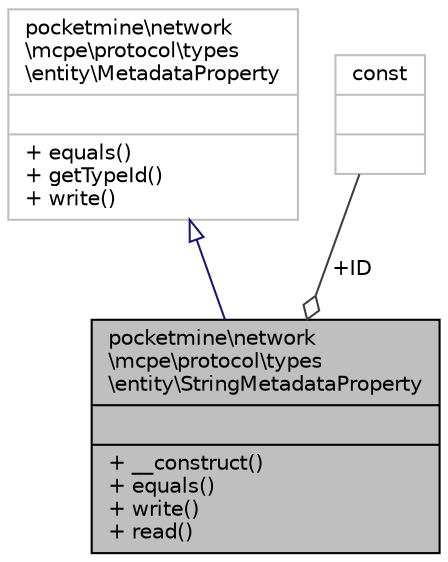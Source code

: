 digraph "pocketmine\network\mcpe\protocol\types\entity\StringMetadataProperty"
{
 // INTERACTIVE_SVG=YES
 // LATEX_PDF_SIZE
  edge [fontname="Helvetica",fontsize="10",labelfontname="Helvetica",labelfontsize="10"];
  node [fontname="Helvetica",fontsize="10",shape=record];
  Node1 [label="{pocketmine\\network\l\\mcpe\\protocol\\types\l\\entity\\StringMetadataProperty\n||+ __construct()\l+ equals()\l+ write()\l+ read()\l}",height=0.2,width=0.4,color="black", fillcolor="grey75", style="filled", fontcolor="black",tooltip=" "];
  Node2 -> Node1 [dir="back",color="midnightblue",fontsize="10",style="solid",arrowtail="onormal",fontname="Helvetica"];
  Node2 [label="{pocketmine\\network\l\\mcpe\\protocol\\types\l\\entity\\MetadataProperty\n||+ equals()\l+ getTypeId()\l+ write()\l}",height=0.2,width=0.4,color="grey75", fillcolor="white", style="filled",URL="$d0/d15/interfacepocketmine_1_1network_1_1mcpe_1_1protocol_1_1types_1_1entity_1_1_metadata_property.html",tooltip=" "];
  Node3 -> Node1 [color="grey25",fontsize="10",style="solid",label=" +ID" ,arrowhead="odiamond",fontname="Helvetica"];
  Node3 [label="{const\n||}",height=0.2,width=0.4,color="grey75", fillcolor="white", style="filled",tooltip=" "];
}
